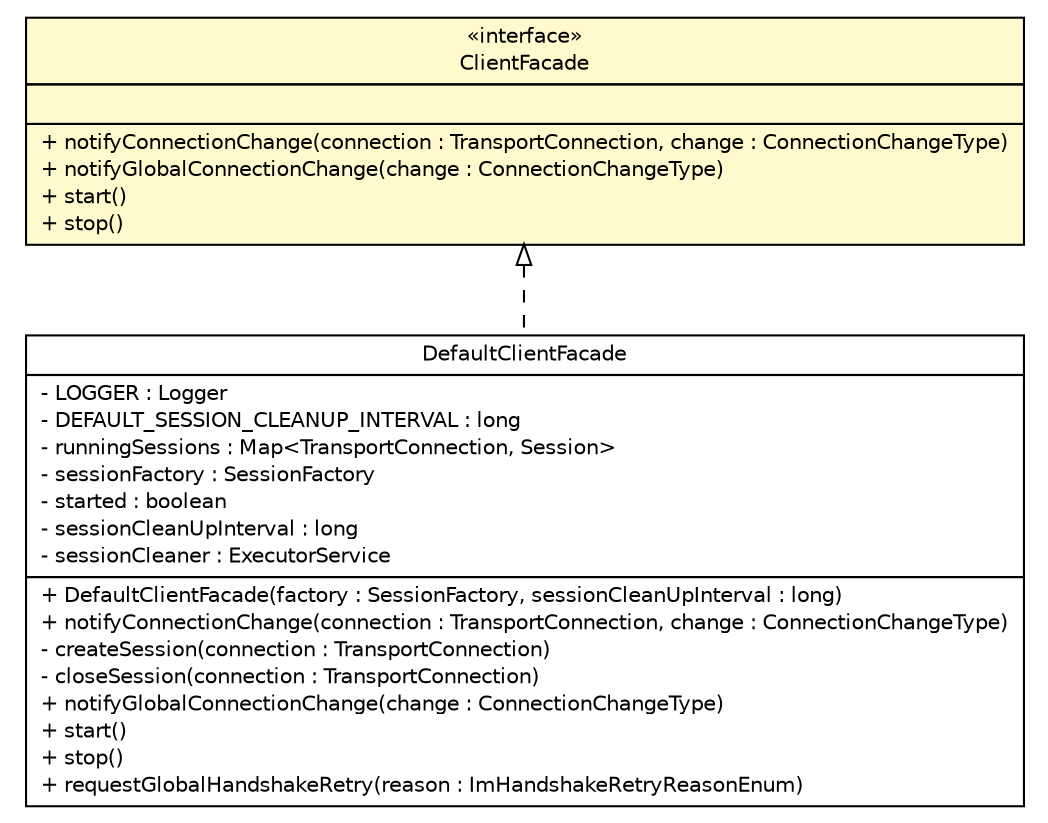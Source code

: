 #!/usr/local/bin/dot
#
# Class diagram 
# Generated by UMLGraph version R5_6 (http://www.umlgraph.org/)
#

digraph G {
	edge [fontname="Helvetica",fontsize=10,labelfontname="Helvetica",labelfontsize=10];
	node [fontname="Helvetica",fontsize=10,shape=plaintext];
	nodesep=0.25;
	ranksep=0.5;
	// de.hsbremen.tc.tnc.tnccs.client.DefaultClientFacade
	c6279 [label=<<table title="de.hsbremen.tc.tnc.tnccs.client.DefaultClientFacade" border="0" cellborder="1" cellspacing="0" cellpadding="2" port="p" href="./DefaultClientFacade.html">
		<tr><td><table border="0" cellspacing="0" cellpadding="1">
<tr><td align="center" balign="center"> DefaultClientFacade </td></tr>
		</table></td></tr>
		<tr><td><table border="0" cellspacing="0" cellpadding="1">
<tr><td align="left" balign="left"> - LOGGER : Logger </td></tr>
<tr><td align="left" balign="left"> - DEFAULT_SESSION_CLEANUP_INTERVAL : long </td></tr>
<tr><td align="left" balign="left"> - runningSessions : Map&lt;TransportConnection, Session&gt; </td></tr>
<tr><td align="left" balign="left"> - sessionFactory : SessionFactory </td></tr>
<tr><td align="left" balign="left"> - started : boolean </td></tr>
<tr><td align="left" balign="left"> - sessionCleanUpInterval : long </td></tr>
<tr><td align="left" balign="left"> - sessionCleaner : ExecutorService </td></tr>
		</table></td></tr>
		<tr><td><table border="0" cellspacing="0" cellpadding="1">
<tr><td align="left" balign="left"> + DefaultClientFacade(factory : SessionFactory, sessionCleanUpInterval : long) </td></tr>
<tr><td align="left" balign="left"> + notifyConnectionChange(connection : TransportConnection, change : ConnectionChangeType) </td></tr>
<tr><td align="left" balign="left"> - createSession(connection : TransportConnection) </td></tr>
<tr><td align="left" balign="left"> - closeSession(connection : TransportConnection) </td></tr>
<tr><td align="left" balign="left"> + notifyGlobalConnectionChange(change : ConnectionChangeType) </td></tr>
<tr><td align="left" balign="left"> + start() </td></tr>
<tr><td align="left" balign="left"> + stop() </td></tr>
<tr><td align="left" balign="left"> + requestGlobalHandshakeRetry(reason : ImHandshakeRetryReasonEnum) </td></tr>
		</table></td></tr>
		</table>>, URL="./DefaultClientFacade.html", fontname="Helvetica", fontcolor="black", fontsize=10.0];
	// de.hsbremen.tc.tnc.tnccs.client.ClientFacade
	c6280 [label=<<table title="de.hsbremen.tc.tnc.tnccs.client.ClientFacade" border="0" cellborder="1" cellspacing="0" cellpadding="2" port="p" bgcolor="lemonChiffon" href="./ClientFacade.html">
		<tr><td><table border="0" cellspacing="0" cellpadding="1">
<tr><td align="center" balign="center"> &#171;interface&#187; </td></tr>
<tr><td align="center" balign="center"> ClientFacade </td></tr>
		</table></td></tr>
		<tr><td><table border="0" cellspacing="0" cellpadding="1">
<tr><td align="left" balign="left">  </td></tr>
		</table></td></tr>
		<tr><td><table border="0" cellspacing="0" cellpadding="1">
<tr><td align="left" balign="left"> + notifyConnectionChange(connection : TransportConnection, change : ConnectionChangeType) </td></tr>
<tr><td align="left" balign="left"> + notifyGlobalConnectionChange(change : ConnectionChangeType) </td></tr>
<tr><td align="left" balign="left"> + start() </td></tr>
<tr><td align="left" balign="left"> + stop() </td></tr>
		</table></td></tr>
		</table>>, URL="./ClientFacade.html", fontname="Helvetica", fontcolor="black", fontsize=10.0];
	//de.hsbremen.tc.tnc.tnccs.client.DefaultClientFacade implements de.hsbremen.tc.tnc.tnccs.client.ClientFacade
	c6280:p -> c6279:p [dir=back,arrowtail=empty,style=dashed];
}

